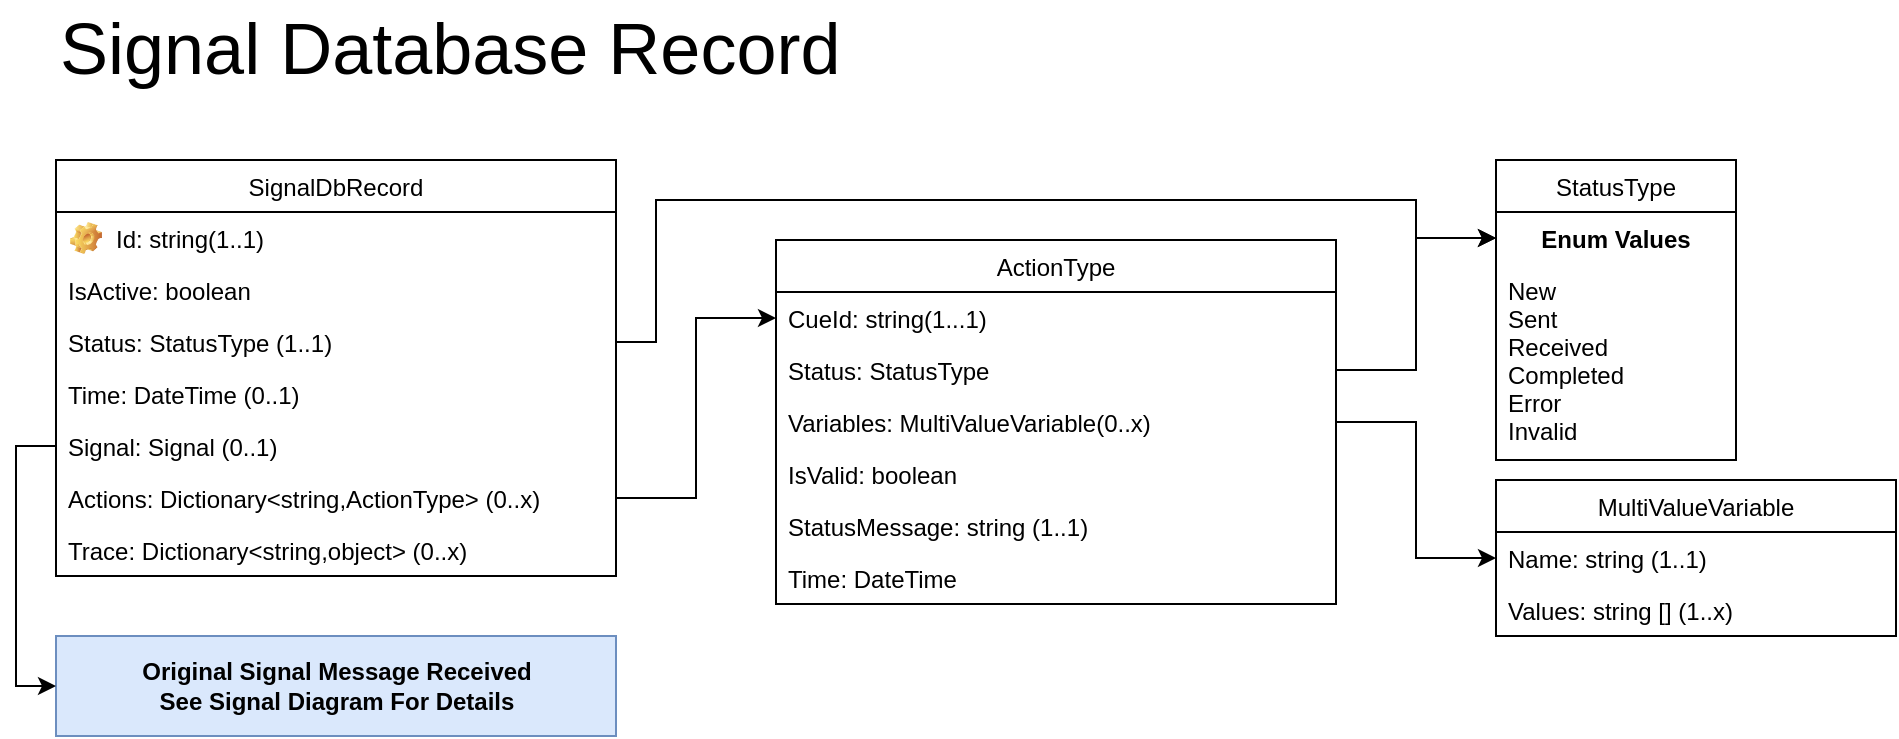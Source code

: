<mxfile version="13.7.9" type="device"><diagram id="CwCPBcXZOWI9J1zfgDHO" name="Page-1"><mxGraphModel dx="1042" dy="678" grid="1" gridSize="10" guides="1" tooltips="1" connect="1" arrows="1" fold="1" page="1" pageScale="1" pageWidth="1100" pageHeight="850" math="0" shadow="0"><root><mxCell id="0"/><mxCell id="1" parent="0"/><mxCell id="Yg6pK1T9AQLUbVwk1xyi-2" value="&lt;font style=&quot;font-size: 36px&quot;&gt;Signal Database Record&lt;/font&gt;" style="text;html=1;resizable=0;points=[];autosize=1;align=left;verticalAlign=top;spacingTop=-4;" parent="1" vertex="1"><mxGeometry x="40" y="40" width="410" height="20" as="geometry"/></mxCell><mxCell id="KmfvtNIkWaQ_sEXPeE87-1" value="SignalDbRecord" style="swimlane;fontStyle=0;childLayout=stackLayout;horizontal=1;startSize=26;fillColor=none;horizontalStack=0;resizeParent=1;resizeParentMax=0;resizeLast=0;collapsible=1;marginBottom=0;" parent="1" vertex="1"><mxGeometry x="40" y="120" width="280" height="208" as="geometry"/></mxCell><mxCell id="Ou2PWRsIDcKgJtkRFagu-1" value="Id: string(1..1)" style="label;fontStyle=0;strokeColor=none;fillColor=none;align=left;verticalAlign=top;overflow=hidden;spacingLeft=28;spacingRight=4;rotatable=0;points=[[0,0.5],[1,0.5]];portConstraint=eastwest;imageWidth=16;imageHeight=16;image=img/clipart/Gear_128x128.png" parent="KmfvtNIkWaQ_sEXPeE87-1" vertex="1"><mxGeometry y="26" width="280" height="26" as="geometry"/></mxCell><mxCell id="KmfvtNIkWaQ_sEXPeE87-5" value="IsActive: boolean" style="text;strokeColor=none;fillColor=none;align=left;verticalAlign=top;spacingLeft=4;spacingRight=4;overflow=hidden;rotatable=0;points=[[0,0.5],[1,0.5]];portConstraint=eastwest;" parent="KmfvtNIkWaQ_sEXPeE87-1" vertex="1"><mxGeometry y="52" width="280" height="26" as="geometry"/></mxCell><mxCell id="lmNlHfjNBO_UcjLoJuzN-1" value="Status: StatusType (1..1)" style="text;strokeColor=none;fillColor=none;align=left;verticalAlign=top;spacingLeft=4;spacingRight=4;overflow=hidden;rotatable=0;points=[[0,0.5],[1,0.5]];portConstraint=eastwest;" vertex="1" parent="KmfvtNIkWaQ_sEXPeE87-1"><mxGeometry y="78" width="280" height="26" as="geometry"/></mxCell><mxCell id="lmNlHfjNBO_UcjLoJuzN-2" value="Time: DateTime (0..1)" style="text;strokeColor=none;fillColor=none;align=left;verticalAlign=top;spacingLeft=4;spacingRight=4;overflow=hidden;rotatable=0;points=[[0,0.5],[1,0.5]];portConstraint=eastwest;" vertex="1" parent="KmfvtNIkWaQ_sEXPeE87-1"><mxGeometry y="104" width="280" height="26" as="geometry"/></mxCell><mxCell id="lmNlHfjNBO_UcjLoJuzN-5" value="Signal: Signal (0..1)" style="text;strokeColor=none;fillColor=none;align=left;verticalAlign=top;spacingLeft=4;spacingRight=4;overflow=hidden;rotatable=0;points=[[0,0.5],[1,0.5]];portConstraint=eastwest;" vertex="1" parent="KmfvtNIkWaQ_sEXPeE87-1"><mxGeometry y="130" width="280" height="26" as="geometry"/></mxCell><mxCell id="lmNlHfjNBO_UcjLoJuzN-7" value="Actions: Dictionary&lt;string,ActionType&gt; (0..x)" style="text;strokeColor=none;fillColor=none;align=left;verticalAlign=top;spacingLeft=4;spacingRight=4;overflow=hidden;rotatable=0;points=[[0,0.5],[1,0.5]];portConstraint=eastwest;" vertex="1" parent="KmfvtNIkWaQ_sEXPeE87-1"><mxGeometry y="156" width="280" height="26" as="geometry"/></mxCell><mxCell id="lmNlHfjNBO_UcjLoJuzN-6" value="Trace: Dictionary&lt;string,object&gt; (0..x)" style="text;strokeColor=none;fillColor=none;align=left;verticalAlign=top;spacingLeft=4;spacingRight=4;overflow=hidden;rotatable=0;points=[[0,0.5],[1,0.5]];portConstraint=eastwest;" vertex="1" parent="KmfvtNIkWaQ_sEXPeE87-1"><mxGeometry y="182" width="280" height="26" as="geometry"/></mxCell><mxCell id="lmNlHfjNBO_UcjLoJuzN-11" value="ActionType" style="swimlane;fontStyle=0;childLayout=stackLayout;horizontal=1;startSize=26;fillColor=none;horizontalStack=0;resizeParent=1;resizeParentMax=0;resizeLast=0;collapsible=1;marginBottom=0;" vertex="1" parent="1"><mxGeometry x="400" y="160" width="280" height="182" as="geometry"/></mxCell><mxCell id="lmNlHfjNBO_UcjLoJuzN-13" value="CueId: string(1...1)" style="text;strokeColor=none;fillColor=none;align=left;verticalAlign=top;spacingLeft=4;spacingRight=4;overflow=hidden;rotatable=0;points=[[0,0.5],[1,0.5]];portConstraint=eastwest;" vertex="1" parent="lmNlHfjNBO_UcjLoJuzN-11"><mxGeometry y="26" width="280" height="26" as="geometry"/></mxCell><mxCell id="lmNlHfjNBO_UcjLoJuzN-16" value="Status: StatusType" style="text;strokeColor=none;fillColor=none;align=left;verticalAlign=top;spacingLeft=4;spacingRight=4;overflow=hidden;rotatable=0;points=[[0,0.5],[1,0.5]];portConstraint=eastwest;" vertex="1" parent="lmNlHfjNBO_UcjLoJuzN-11"><mxGeometry y="52" width="280" height="26" as="geometry"/></mxCell><mxCell id="lmNlHfjNBO_UcjLoJuzN-14" value="Variables: MultiValueVariable(0..x)" style="text;strokeColor=none;fillColor=none;align=left;verticalAlign=top;spacingLeft=4;spacingRight=4;overflow=hidden;rotatable=0;points=[[0,0.5],[1,0.5]];portConstraint=eastwest;" vertex="1" parent="lmNlHfjNBO_UcjLoJuzN-11"><mxGeometry y="78" width="280" height="26" as="geometry"/></mxCell><mxCell id="lmNlHfjNBO_UcjLoJuzN-15" value="IsValid: boolean" style="text;strokeColor=none;fillColor=none;align=left;verticalAlign=top;spacingLeft=4;spacingRight=4;overflow=hidden;rotatable=0;points=[[0,0.5],[1,0.5]];portConstraint=eastwest;" vertex="1" parent="lmNlHfjNBO_UcjLoJuzN-11"><mxGeometry y="104" width="280" height="26" as="geometry"/></mxCell><mxCell id="lmNlHfjNBO_UcjLoJuzN-17" value="StatusMessage: string (1..1)" style="text;strokeColor=none;fillColor=none;align=left;verticalAlign=top;spacingLeft=4;spacingRight=4;overflow=hidden;rotatable=0;points=[[0,0.5],[1,0.5]];portConstraint=eastwest;" vertex="1" parent="lmNlHfjNBO_UcjLoJuzN-11"><mxGeometry y="130" width="280" height="26" as="geometry"/></mxCell><mxCell id="lmNlHfjNBO_UcjLoJuzN-18" value="Time: DateTime" style="text;strokeColor=none;fillColor=none;align=left;verticalAlign=top;spacingLeft=4;spacingRight=4;overflow=hidden;rotatable=0;points=[[0,0.5],[1,0.5]];portConstraint=eastwest;" vertex="1" parent="lmNlHfjNBO_UcjLoJuzN-11"><mxGeometry y="156" width="280" height="26" as="geometry"/></mxCell><mxCell id="lmNlHfjNBO_UcjLoJuzN-8" value="StatusType" style="swimlane;fontStyle=0;childLayout=stackLayout;horizontal=1;startSize=26;fillColor=none;horizontalStack=0;resizeParent=1;resizeParentMax=0;resizeLast=0;collapsible=1;marginBottom=0;" vertex="1" parent="1"><mxGeometry x="760" y="120" width="120" height="150" as="geometry"/></mxCell><mxCell id="lmNlHfjNBO_UcjLoJuzN-9" value="Enum Values" style="text;align=center;fontStyle=1;verticalAlign=middle;spacingLeft=3;spacingRight=3;strokeColor=none;rotatable=0;points=[[0,0.5],[1,0.5]];portConstraint=eastwest;" vertex="1" parent="lmNlHfjNBO_UcjLoJuzN-8"><mxGeometry y="26" width="120" height="26" as="geometry"/></mxCell><mxCell id="lmNlHfjNBO_UcjLoJuzN-10" value="New&#10;Sent&#10;Received&#10;Completed&#10;Error&#10;Invalid&#10;" style="text;strokeColor=none;fillColor=none;align=left;verticalAlign=top;spacingLeft=4;spacingRight=4;overflow=hidden;rotatable=0;points=[[0,0.5],[1,0.5]];portConstraint=eastwest;" vertex="1" parent="lmNlHfjNBO_UcjLoJuzN-8"><mxGeometry y="52" width="120" height="98" as="geometry"/></mxCell><mxCell id="lmNlHfjNBO_UcjLoJuzN-19" value="MultiValueVariable" style="swimlane;fontStyle=0;childLayout=stackLayout;horizontal=1;startSize=26;fillColor=none;horizontalStack=0;resizeParent=1;resizeParentMax=0;resizeLast=0;collapsible=1;marginBottom=0;" vertex="1" parent="1"><mxGeometry x="760" y="280" width="200" height="78" as="geometry"/></mxCell><mxCell id="lmNlHfjNBO_UcjLoJuzN-20" value="Name: string (1..1)" style="text;strokeColor=none;fillColor=none;align=left;verticalAlign=top;spacingLeft=4;spacingRight=4;overflow=hidden;rotatable=0;points=[[0,0.5],[1,0.5]];portConstraint=eastwest;" vertex="1" parent="lmNlHfjNBO_UcjLoJuzN-19"><mxGeometry y="26" width="200" height="26" as="geometry"/></mxCell><mxCell id="lmNlHfjNBO_UcjLoJuzN-21" value="Values: string [] (1..x)" style="text;strokeColor=none;fillColor=none;align=left;verticalAlign=top;spacingLeft=4;spacingRight=4;overflow=hidden;rotatable=0;points=[[0,0.5],[1,0.5]];portConstraint=eastwest;" vertex="1" parent="lmNlHfjNBO_UcjLoJuzN-19"><mxGeometry y="52" width="200" height="26" as="geometry"/></mxCell><mxCell id="lmNlHfjNBO_UcjLoJuzN-22" style="edgeStyle=orthogonalEdgeStyle;rounded=0;orthogonalLoop=1;jettySize=auto;html=1;exitX=1;exitY=0.5;exitDx=0;exitDy=0;entryX=0;entryY=0.5;entryDx=0;entryDy=0;" edge="1" parent="1" source="lmNlHfjNBO_UcjLoJuzN-7" target="lmNlHfjNBO_UcjLoJuzN-13"><mxGeometry relative="1" as="geometry"/></mxCell><mxCell id="lmNlHfjNBO_UcjLoJuzN-23" style="edgeStyle=orthogonalEdgeStyle;rounded=0;orthogonalLoop=1;jettySize=auto;html=1;exitX=1;exitY=0.5;exitDx=0;exitDy=0;entryX=0;entryY=0.5;entryDx=0;entryDy=0;" edge="1" parent="1" source="lmNlHfjNBO_UcjLoJuzN-1" target="lmNlHfjNBO_UcjLoJuzN-9"><mxGeometry relative="1" as="geometry"><Array as="points"><mxPoint x="340" y="211"/><mxPoint x="340" y="140"/><mxPoint x="720" y="140"/><mxPoint x="720" y="159"/></Array></mxGeometry></mxCell><mxCell id="lmNlHfjNBO_UcjLoJuzN-24" style="edgeStyle=orthogonalEdgeStyle;rounded=0;orthogonalLoop=1;jettySize=auto;html=1;exitX=1;exitY=0.5;exitDx=0;exitDy=0;entryX=0;entryY=0.5;entryDx=0;entryDy=0;" edge="1" parent="1" source="lmNlHfjNBO_UcjLoJuzN-14" target="lmNlHfjNBO_UcjLoJuzN-20"><mxGeometry relative="1" as="geometry"/></mxCell><mxCell id="lmNlHfjNBO_UcjLoJuzN-25" style="edgeStyle=orthogonalEdgeStyle;rounded=0;orthogonalLoop=1;jettySize=auto;html=1;exitX=1;exitY=0.5;exitDx=0;exitDy=0;entryX=0;entryY=0.5;entryDx=0;entryDy=0;" edge="1" parent="1" source="lmNlHfjNBO_UcjLoJuzN-16" target="lmNlHfjNBO_UcjLoJuzN-9"><mxGeometry relative="1" as="geometry"/></mxCell><mxCell id="lmNlHfjNBO_UcjLoJuzN-26" value="&lt;b&gt;Original Signal Message Received&lt;br&gt;See Signal Diagram For Details&lt;br&gt;&lt;/b&gt;" style="html=1;fillColor=#dae8fc;strokeColor=#6c8ebf;" vertex="1" parent="1"><mxGeometry x="40" y="358" width="280" height="50" as="geometry"/></mxCell><mxCell id="lmNlHfjNBO_UcjLoJuzN-27" style="edgeStyle=orthogonalEdgeStyle;rounded=0;orthogonalLoop=1;jettySize=auto;html=1;exitX=0;exitY=0.5;exitDx=0;exitDy=0;entryX=0;entryY=0.5;entryDx=0;entryDy=0;" edge="1" parent="1" source="lmNlHfjNBO_UcjLoJuzN-5" target="lmNlHfjNBO_UcjLoJuzN-26"><mxGeometry relative="1" as="geometry"/></mxCell></root></mxGraphModel></diagram></mxfile>